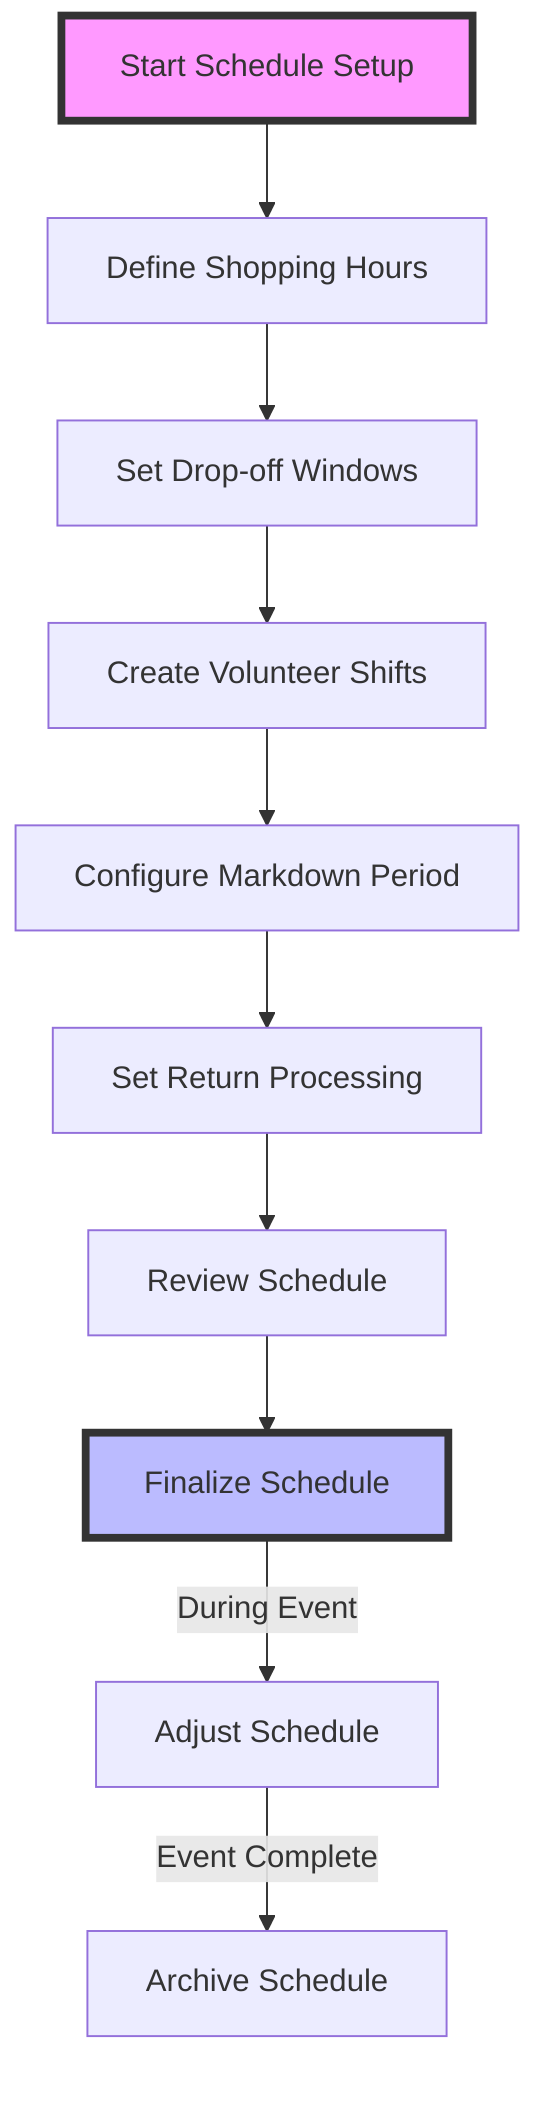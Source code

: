flowchart TD
    Start[Start Schedule Setup] --> Shopping[Define Shopping Hours]
    Shopping --> DropOff[Set Drop-off Windows]
    DropOff --> Volunteer[Create Volunteer Shifts]
    Volunteer --> Markdown[Configure Markdown Period]
    Markdown --> Returns[Set Return Processing]
    Returns --> Review[Review Schedule]
    Review --> Finalize[Finalize Schedule]
    
    Finalize -->|During Event| Adjust[Adjust Schedule]
    Adjust -->|Event Complete| Archive[Archive Schedule]
    
    style Start fill:#f9f,stroke:#333,stroke-width:4px
    style Finalize fill:#bbf,stroke:#333,stroke-width:4px